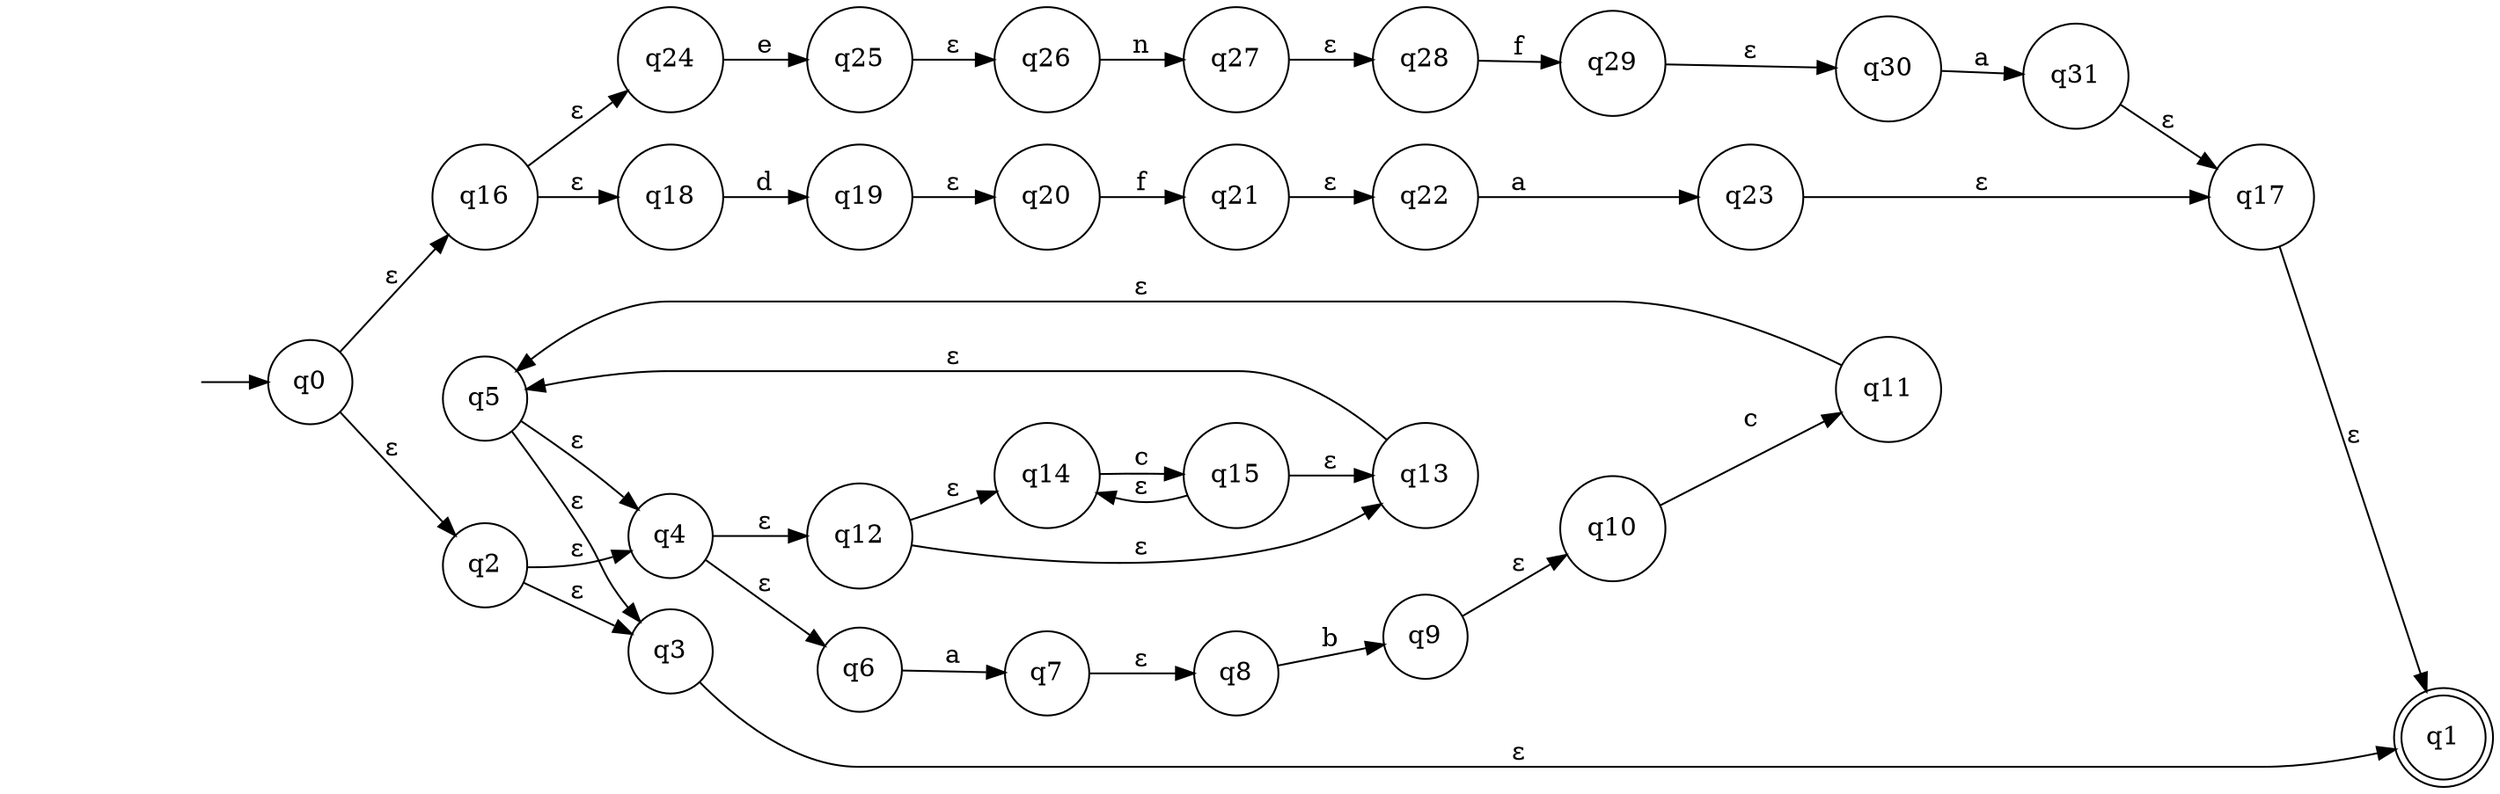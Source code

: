 # auto generated dot-language file

digraph  {
	type = "ENFA";

	rankdir = LR;

	alphabet = "a b c c d f a e n f a ";

	start = "q0";

	node [shape = circle];
	"q31" "q30" "q29" "q28" "q27" "q26" "q25" "q24" "q23" "q22" "q21" "q20" "q19" "q18" "q17" "q16" "q15" "q14" "q13" "q12" "q11" "q10" "q9" "q8" "q7" "q6" "q5" "q4" "q3" "q2" "q0" ;

	node [shape = doublecircle];
	"q1" ;

	invStart [style = invis];

	invStart -> "q0";
	"q31" -> "q17" [label = "ε"];
	"q30" -> "q31" [label = "a"];
	"q29" -> "q30" [label = "ε"];
	"q28" -> "q29" [label = "f"];
	"q27" -> "q28" [label = "ε"];
	"q26" -> "q27" [label = "n"];
	"q25" -> "q26" [label = "ε"];
	"q24" -> "q25" [label = "e"];
	"q23" -> "q17" [label = "ε"];
	"q22" -> "q23" [label = "a"];
	"q21" -> "q22" [label = "ε"];
	"q20" -> "q21" [label = "f"];
	"q19" -> "q20" [label = "ε"];
	"q18" -> "q19" [label = "d"];
	"q17" -> "q1" [label = "ε"];
	"q16" -> "q18" [label = "ε"];
	"q16" -> "q24" [label = "ε"];
	"q15" -> "q14" [label = "ε"];
	"q15" -> "q13" [label = "ε"];
	"q14" -> "q15" [label = "c"];
	"q13" -> "q5" [label = "ε"];
	"q12" -> "q14" [label = "ε"];
	"q12" -> "q13" [label = "ε"];
	"q11" -> "q5" [label = "ε"];
	"q10" -> "q11" [label = "c"];
	"q9" -> "q10" [label = "ε"];
	"q8" -> "q9" [label = "b"];
	"q7" -> "q8" [label = "ε"];
	"q6" -> "q7" [label = "a"];
	"q5" -> "q4" [label = "ε"];
	"q5" -> "q3" [label = "ε"];
	"q4" -> "q6" [label = "ε"];
	"q4" -> "q12" [label = "ε"];
	"q3" -> "q1" [label = "ε"];
	"q2" -> "q4" [label = "ε"];
	"q2" -> "q3" [label = "ε"];
	"q0" -> "q2" [label = "ε"];
	"q0" -> "q16" [label = "ε"];
}
